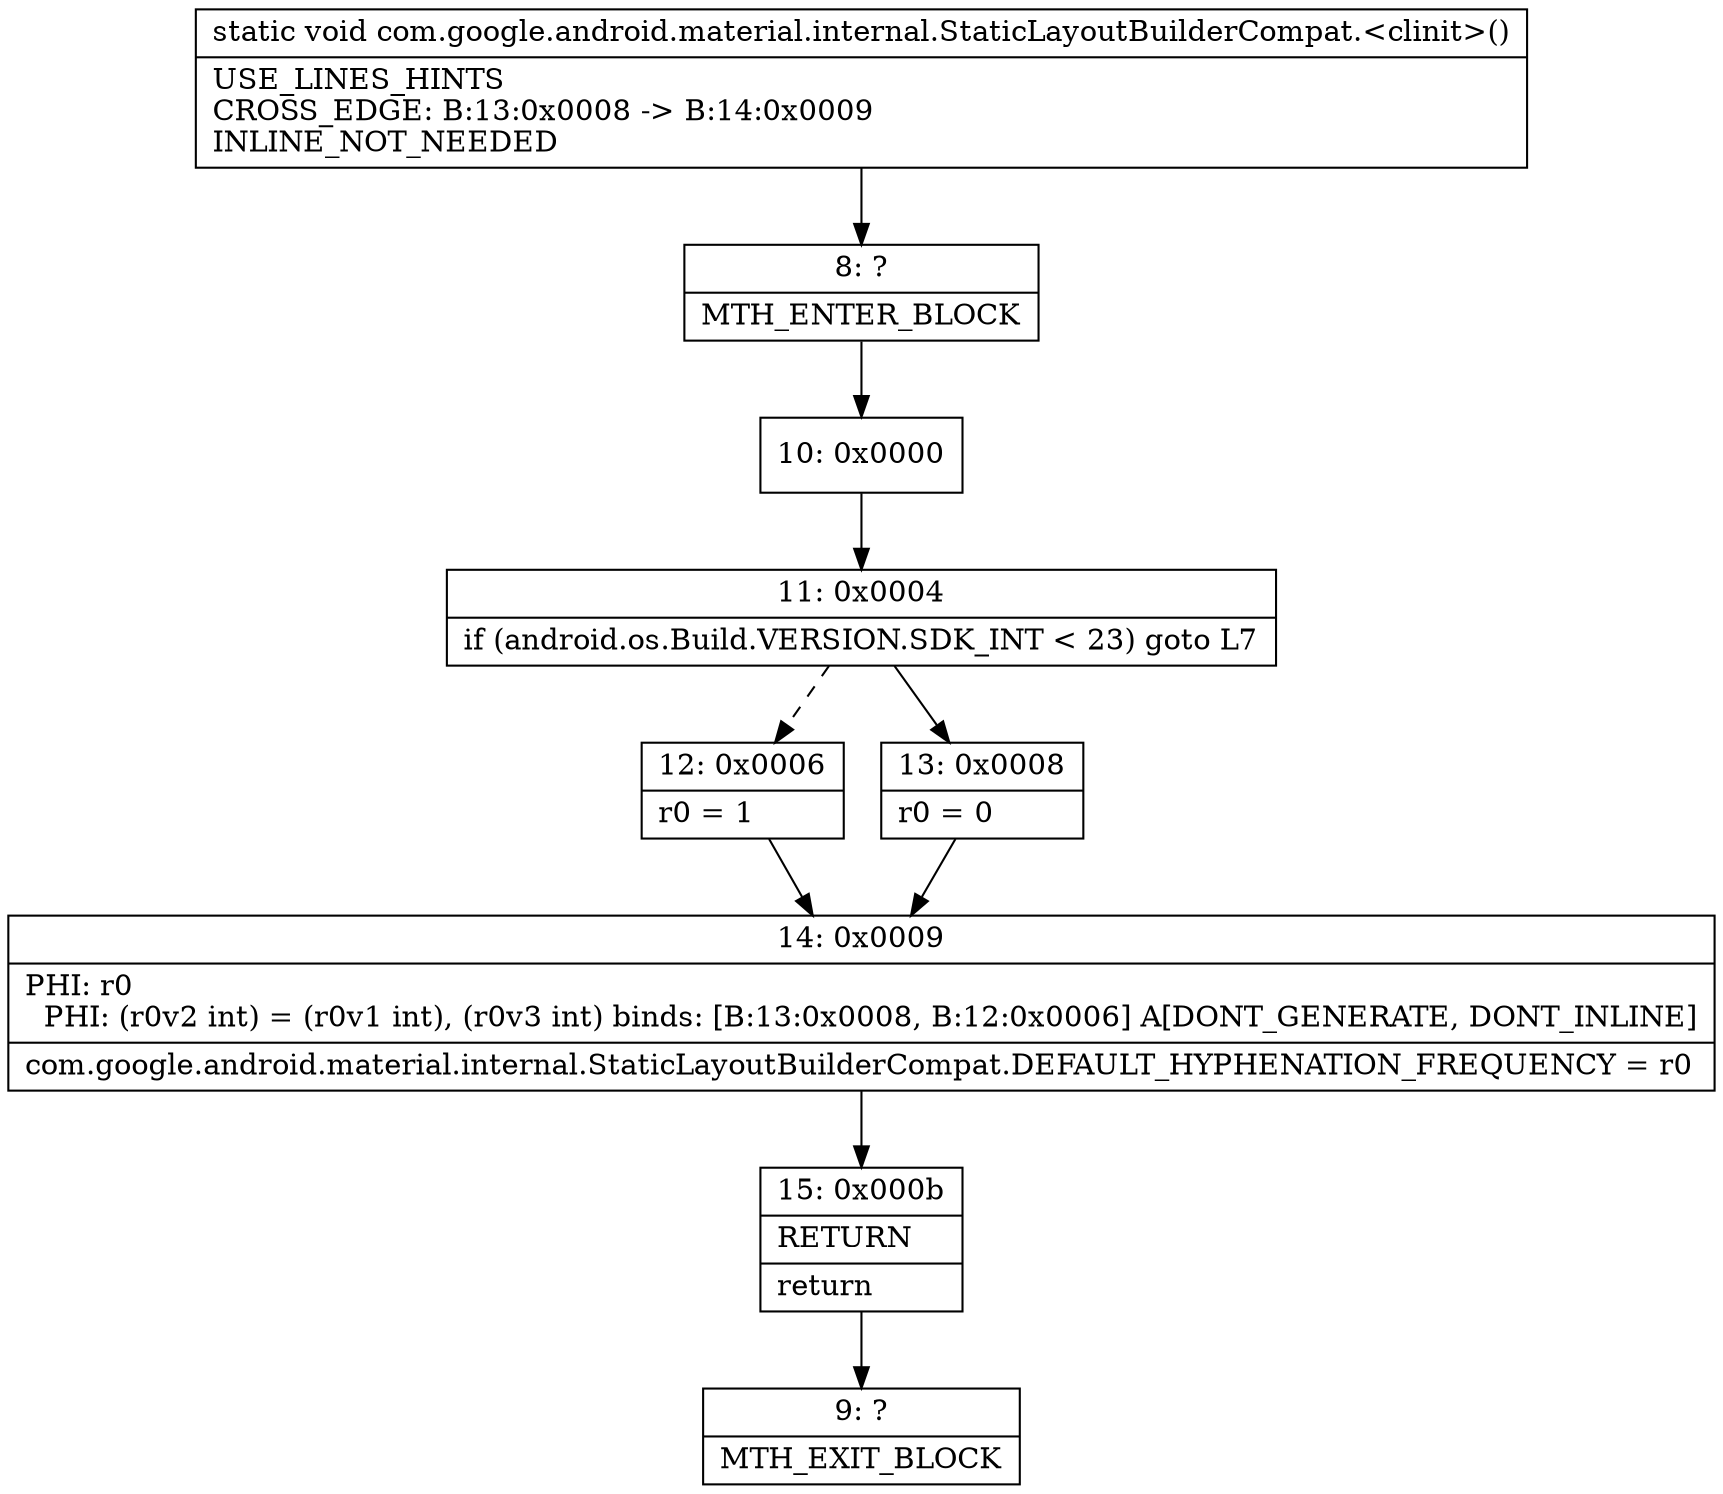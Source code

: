 digraph "CFG forcom.google.android.material.internal.StaticLayoutBuilderCompat.\<clinit\>()V" {
Node_8 [shape=record,label="{8\:\ ?|MTH_ENTER_BLOCK\l}"];
Node_10 [shape=record,label="{10\:\ 0x0000}"];
Node_11 [shape=record,label="{11\:\ 0x0004|if (android.os.Build.VERSION.SDK_INT \< 23) goto L7\l}"];
Node_12 [shape=record,label="{12\:\ 0x0006|r0 = 1\l}"];
Node_14 [shape=record,label="{14\:\ 0x0009|PHI: r0 \l  PHI: (r0v2 int) = (r0v1 int), (r0v3 int) binds: [B:13:0x0008, B:12:0x0006] A[DONT_GENERATE, DONT_INLINE]\l|com.google.android.material.internal.StaticLayoutBuilderCompat.DEFAULT_HYPHENATION_FREQUENCY = r0\l}"];
Node_15 [shape=record,label="{15\:\ 0x000b|RETURN\l|return\l}"];
Node_9 [shape=record,label="{9\:\ ?|MTH_EXIT_BLOCK\l}"];
Node_13 [shape=record,label="{13\:\ 0x0008|r0 = 0\l}"];
MethodNode[shape=record,label="{static void com.google.android.material.internal.StaticLayoutBuilderCompat.\<clinit\>()  | USE_LINES_HINTS\lCROSS_EDGE: B:13:0x0008 \-\> B:14:0x0009\lINLINE_NOT_NEEDED\l}"];
MethodNode -> Node_8;Node_8 -> Node_10;
Node_10 -> Node_11;
Node_11 -> Node_12[style=dashed];
Node_11 -> Node_13;
Node_12 -> Node_14;
Node_14 -> Node_15;
Node_15 -> Node_9;
Node_13 -> Node_14;
}

